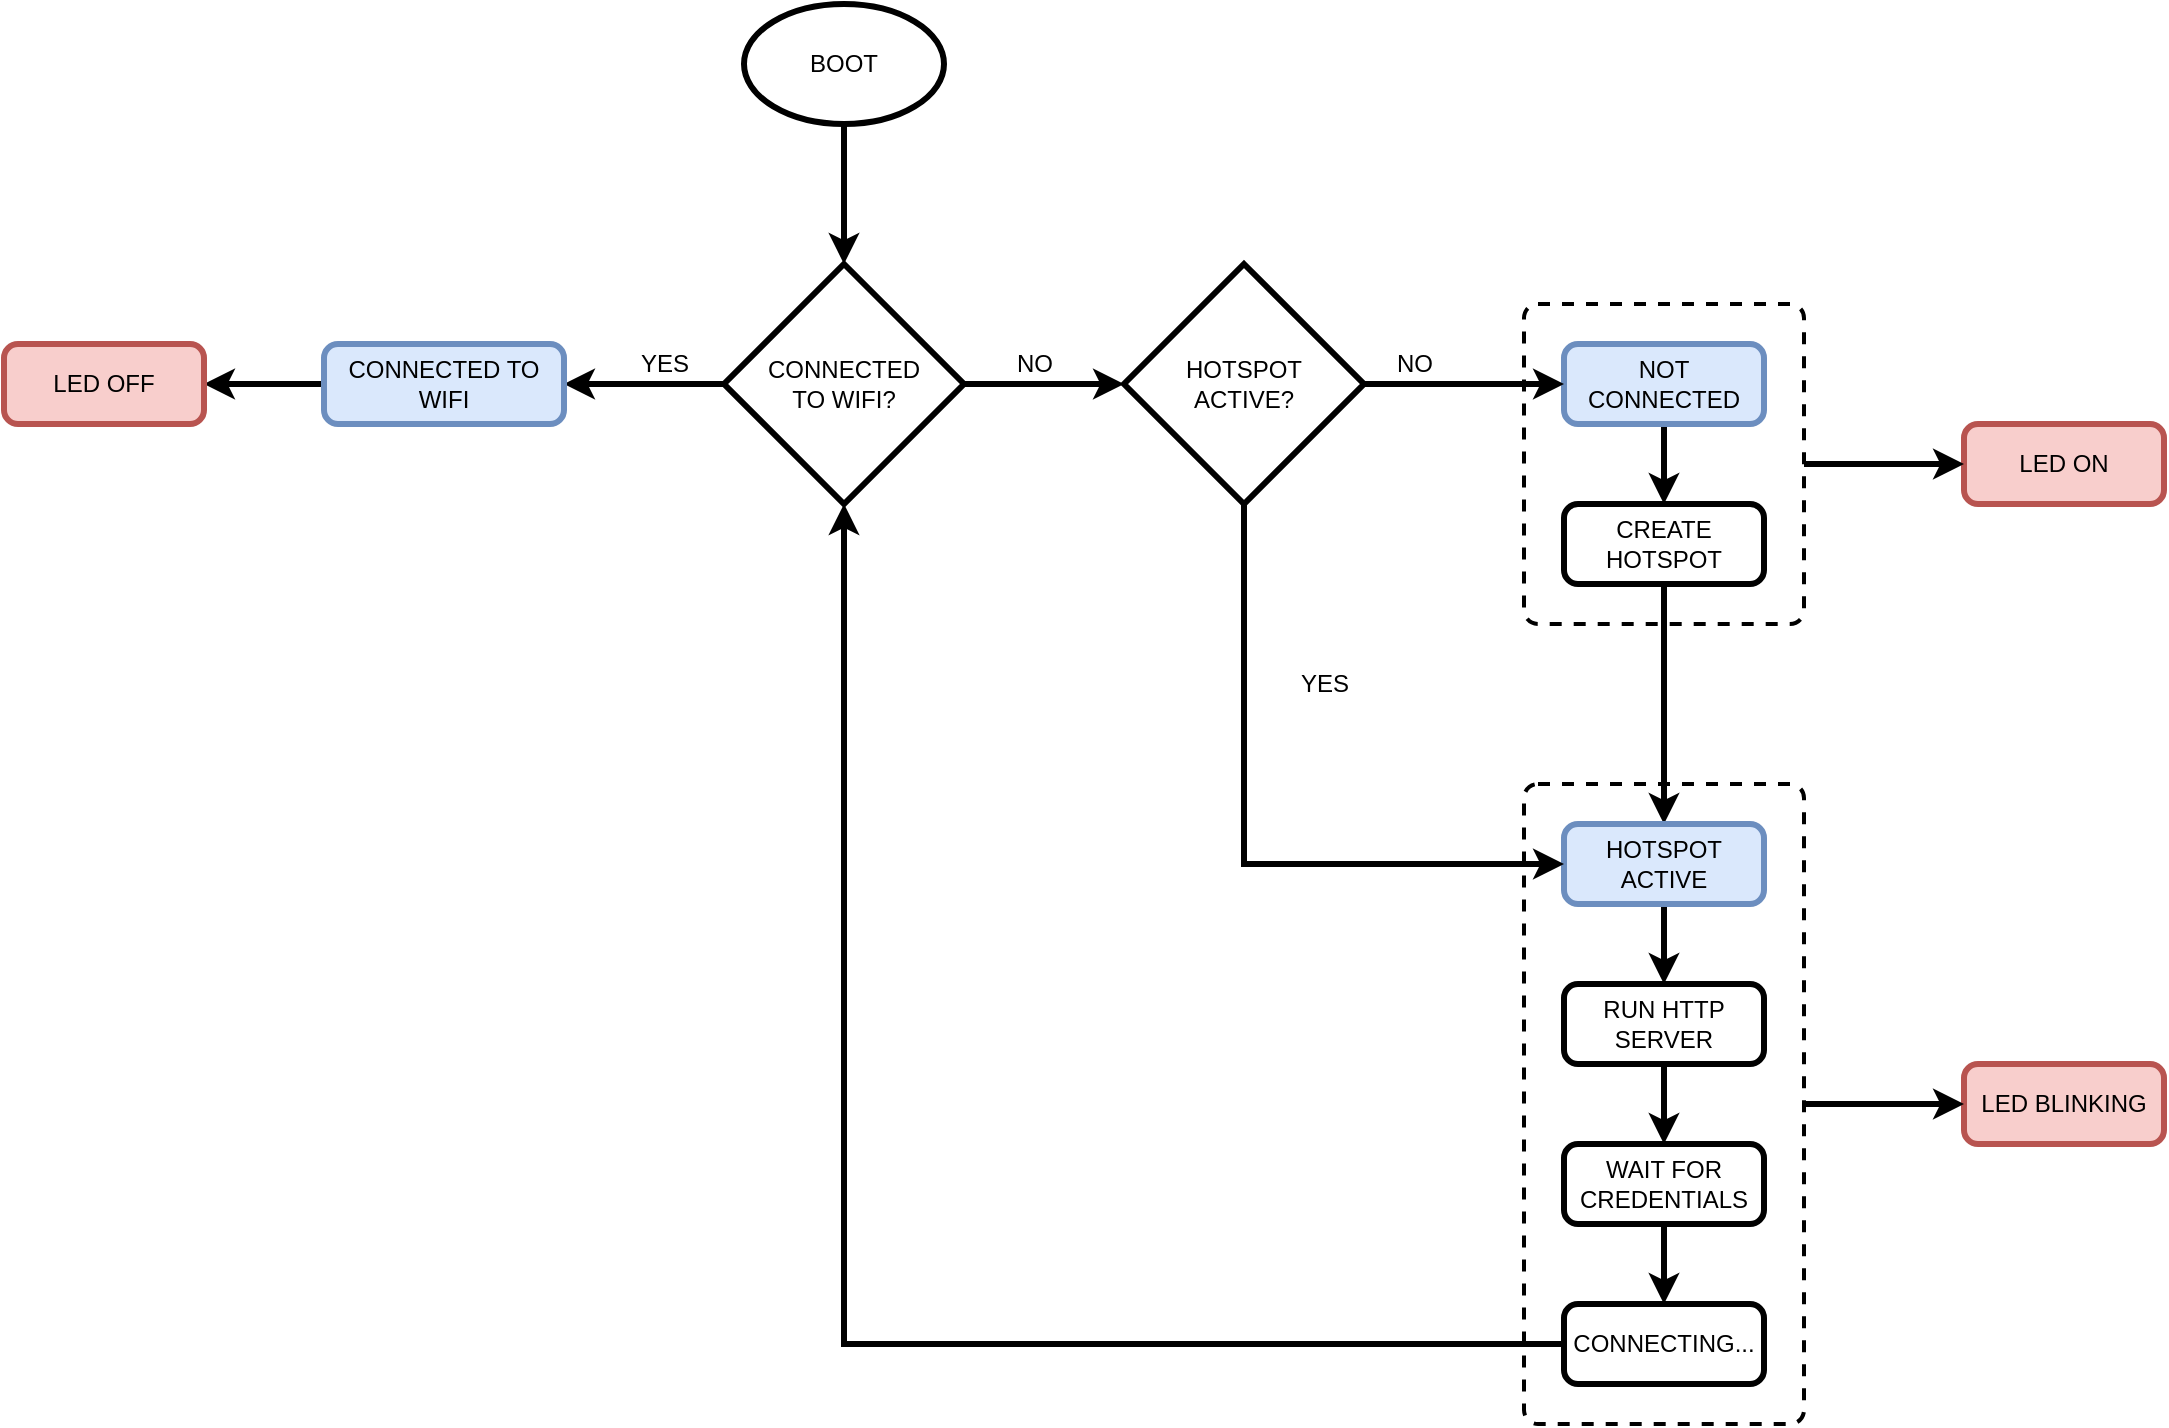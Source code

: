 <mxfile version="16.5.1" type="device"><diagram id="AxEpaxq_vSLOghSMP8F_" name="Pagina-1"><mxGraphModel dx="1422" dy="905" grid="1" gridSize="10" guides="1" tooltips="1" connect="1" arrows="1" fold="1" page="1" pageScale="1" pageWidth="1654" pageHeight="2336" math="0" shadow="0"><root><mxCell id="0"/><mxCell id="1" parent="0"/><mxCell id="MUxtvVnEjNuxNv-pTxA--46" value="" style="rounded=1;whiteSpace=wrap;html=1;absoluteArcSize=1;arcSize=14;strokeWidth=2;fillColor=none;dashed=1;" vertex="1" parent="1"><mxGeometry x="1000" y="180" width="140" height="160" as="geometry"/></mxCell><mxCell id="MUxtvVnEjNuxNv-pTxA--32" value="" style="rounded=1;whiteSpace=wrap;html=1;absoluteArcSize=1;arcSize=14;strokeWidth=2;fillColor=none;dashed=1;" vertex="1" parent="1"><mxGeometry x="1000" y="420" width="140" height="320" as="geometry"/></mxCell><mxCell id="MUxtvVnEjNuxNv-pTxA--37" style="edgeStyle=orthogonalEdgeStyle;rounded=0;orthogonalLoop=1;jettySize=auto;html=1;entryX=1;entryY=0.5;entryDx=0;entryDy=0;strokeWidth=3;" edge="1" parent="1" source="MUxtvVnEjNuxNv-pTxA--6" target="MUxtvVnEjNuxNv-pTxA--11"><mxGeometry relative="1" as="geometry"/></mxCell><mxCell id="MUxtvVnEjNuxNv-pTxA--40" style="edgeStyle=orthogonalEdgeStyle;rounded=0;orthogonalLoop=1;jettySize=auto;html=1;entryX=0;entryY=0.5;entryDx=0;entryDy=0;entryPerimeter=0;strokeWidth=3;" edge="1" parent="1" source="MUxtvVnEjNuxNv-pTxA--6" target="MUxtvVnEjNuxNv-pTxA--39"><mxGeometry relative="1" as="geometry"/></mxCell><mxCell id="MUxtvVnEjNuxNv-pTxA--6" value="CONNECTED&lt;br&gt;TO WIFI?" style="strokeWidth=3;html=1;shape=mxgraph.flowchart.decision;whiteSpace=wrap;" vertex="1" parent="1"><mxGeometry x="600" y="160" width="120" height="120" as="geometry"/></mxCell><mxCell id="MUxtvVnEjNuxNv-pTxA--17" style="edgeStyle=orthogonalEdgeStyle;rounded=0;orthogonalLoop=1;jettySize=auto;html=1;entryX=0.5;entryY=0;entryDx=0;entryDy=0;strokeWidth=3;" edge="1" parent="1" source="MUxtvVnEjNuxNv-pTxA--8" target="MUxtvVnEjNuxNv-pTxA--16"><mxGeometry relative="1" as="geometry"/></mxCell><mxCell id="MUxtvVnEjNuxNv-pTxA--8" value="NOT CONNECTED" style="rounded=1;whiteSpace=wrap;html=1;absoluteArcSize=1;arcSize=14;strokeWidth=3;fillColor=#dae8fc;strokeColor=#6c8ebf;" vertex="1" parent="1"><mxGeometry x="1020" y="200" width="100" height="40" as="geometry"/></mxCell><mxCell id="MUxtvVnEjNuxNv-pTxA--28" style="edgeStyle=orthogonalEdgeStyle;rounded=0;orthogonalLoop=1;jettySize=auto;html=1;entryX=1;entryY=0.5;entryDx=0;entryDy=0;strokeWidth=3;" edge="1" parent="1" source="MUxtvVnEjNuxNv-pTxA--11" target="MUxtvVnEjNuxNv-pTxA--27"><mxGeometry relative="1" as="geometry"/></mxCell><mxCell id="MUxtvVnEjNuxNv-pTxA--11" value="CONNECTED TO WIFI" style="rounded=1;whiteSpace=wrap;html=1;absoluteArcSize=1;arcSize=14;strokeWidth=3;fillColor=#dae8fc;strokeColor=#6c8ebf;" vertex="1" parent="1"><mxGeometry x="400" y="200" width="120" height="40" as="geometry"/></mxCell><mxCell id="MUxtvVnEjNuxNv-pTxA--14" value="LED ON" style="rounded=1;whiteSpace=wrap;html=1;absoluteArcSize=1;arcSize=14;strokeWidth=3;fillColor=#f8cecc;strokeColor=#b85450;" vertex="1" parent="1"><mxGeometry x="1220" y="240" width="100" height="40" as="geometry"/></mxCell><mxCell id="MUxtvVnEjNuxNv-pTxA--19" style="edgeStyle=orthogonalEdgeStyle;rounded=0;orthogonalLoop=1;jettySize=auto;html=1;entryX=0.5;entryY=0;entryDx=0;entryDy=0;strokeWidth=3;" edge="1" parent="1" source="MUxtvVnEjNuxNv-pTxA--16" target="MUxtvVnEjNuxNv-pTxA--18"><mxGeometry relative="1" as="geometry"/></mxCell><mxCell id="MUxtvVnEjNuxNv-pTxA--16" value="CREATE HOTSPOT" style="rounded=1;whiteSpace=wrap;html=1;absoluteArcSize=1;arcSize=14;strokeWidth=3;" vertex="1" parent="1"><mxGeometry x="1020" y="280" width="100" height="40" as="geometry"/></mxCell><mxCell id="MUxtvVnEjNuxNv-pTxA--24" style="edgeStyle=orthogonalEdgeStyle;rounded=0;orthogonalLoop=1;jettySize=auto;html=1;entryX=0.5;entryY=0;entryDx=0;entryDy=0;strokeWidth=3;" edge="1" parent="1" source="MUxtvVnEjNuxNv-pTxA--18" target="MUxtvVnEjNuxNv-pTxA--22"><mxGeometry relative="1" as="geometry"/></mxCell><mxCell id="MUxtvVnEjNuxNv-pTxA--18" value="HOTSPOT ACTIVE" style="rounded=1;whiteSpace=wrap;html=1;absoluteArcSize=1;arcSize=14;strokeWidth=3;fillColor=#dae8fc;strokeColor=#6c8ebf;" vertex="1" parent="1"><mxGeometry x="1020" y="440" width="100" height="40" as="geometry"/></mxCell><mxCell id="MUxtvVnEjNuxNv-pTxA--20" value="LED BLINKING" style="rounded=1;whiteSpace=wrap;html=1;absoluteArcSize=1;arcSize=14;strokeWidth=3;fillColor=#f8cecc;strokeColor=#b85450;" vertex="1" parent="1"><mxGeometry x="1220" y="560" width="100" height="40" as="geometry"/></mxCell><mxCell id="MUxtvVnEjNuxNv-pTxA--26" style="edgeStyle=orthogonalEdgeStyle;rounded=0;orthogonalLoop=1;jettySize=auto;html=1;entryX=0.5;entryY=0;entryDx=0;entryDy=0;strokeWidth=3;" edge="1" parent="1" source="MUxtvVnEjNuxNv-pTxA--22" target="MUxtvVnEjNuxNv-pTxA--25"><mxGeometry relative="1" as="geometry"/></mxCell><mxCell id="MUxtvVnEjNuxNv-pTxA--22" value="RUN HTTP SERVER" style="rounded=1;whiteSpace=wrap;html=1;absoluteArcSize=1;arcSize=14;strokeWidth=3;" vertex="1" parent="1"><mxGeometry x="1020" y="520" width="100" height="40" as="geometry"/></mxCell><mxCell id="MUxtvVnEjNuxNv-pTxA--35" style="edgeStyle=orthogonalEdgeStyle;rounded=0;orthogonalLoop=1;jettySize=auto;html=1;entryX=0.5;entryY=0;entryDx=0;entryDy=0;strokeWidth=3;" edge="1" parent="1" source="MUxtvVnEjNuxNv-pTxA--25" target="MUxtvVnEjNuxNv-pTxA--34"><mxGeometry relative="1" as="geometry"/></mxCell><mxCell id="MUxtvVnEjNuxNv-pTxA--25" value="WAIT FOR CREDENTIALS" style="rounded=1;whiteSpace=wrap;html=1;absoluteArcSize=1;arcSize=14;strokeWidth=3;" vertex="1" parent="1"><mxGeometry x="1020" y="600" width="100" height="40" as="geometry"/></mxCell><mxCell id="MUxtvVnEjNuxNv-pTxA--27" value="LED OFF" style="rounded=1;whiteSpace=wrap;html=1;absoluteArcSize=1;arcSize=14;strokeWidth=3;fillColor=#f8cecc;strokeColor=#b85450;" vertex="1" parent="1"><mxGeometry x="240" y="200" width="100" height="40" as="geometry"/></mxCell><mxCell id="MUxtvVnEjNuxNv-pTxA--29" value="YES" style="text;html=1;align=center;verticalAlign=middle;resizable=0;points=[];autosize=1;strokeColor=none;fillColor=none;" vertex="1" parent="1"><mxGeometry x="550" y="200" width="40" height="20" as="geometry"/></mxCell><mxCell id="MUxtvVnEjNuxNv-pTxA--33" style="edgeStyle=orthogonalEdgeStyle;rounded=0;orthogonalLoop=1;jettySize=auto;html=1;strokeWidth=3;" edge="1" parent="1" source="MUxtvVnEjNuxNv-pTxA--32" target="MUxtvVnEjNuxNv-pTxA--20"><mxGeometry relative="1" as="geometry"/></mxCell><mxCell id="MUxtvVnEjNuxNv-pTxA--38" style="edgeStyle=orthogonalEdgeStyle;rounded=0;orthogonalLoop=1;jettySize=auto;html=1;entryX=0.5;entryY=1;entryDx=0;entryDy=0;entryPerimeter=0;strokeWidth=3;" edge="1" parent="1" source="MUxtvVnEjNuxNv-pTxA--34" target="MUxtvVnEjNuxNv-pTxA--6"><mxGeometry relative="1" as="geometry"/></mxCell><mxCell id="MUxtvVnEjNuxNv-pTxA--34" value="CONNECTING..." style="rounded=1;whiteSpace=wrap;html=1;absoluteArcSize=1;arcSize=14;strokeWidth=3;" vertex="1" parent="1"><mxGeometry x="1020" y="680" width="100" height="40" as="geometry"/></mxCell><mxCell id="MUxtvVnEjNuxNv-pTxA--41" style="edgeStyle=orthogonalEdgeStyle;rounded=0;orthogonalLoop=1;jettySize=auto;html=1;entryX=0;entryY=0.5;entryDx=0;entryDy=0;strokeWidth=3;" edge="1" parent="1" source="MUxtvVnEjNuxNv-pTxA--39" target="MUxtvVnEjNuxNv-pTxA--8"><mxGeometry relative="1" as="geometry"/></mxCell><mxCell id="MUxtvVnEjNuxNv-pTxA--43" style="edgeStyle=orthogonalEdgeStyle;rounded=0;orthogonalLoop=1;jettySize=auto;html=1;entryX=0;entryY=0.5;entryDx=0;entryDy=0;exitX=0.5;exitY=1;exitDx=0;exitDy=0;exitPerimeter=0;strokeWidth=3;" edge="1" parent="1" source="MUxtvVnEjNuxNv-pTxA--39" target="MUxtvVnEjNuxNv-pTxA--18"><mxGeometry relative="1" as="geometry"/></mxCell><mxCell id="MUxtvVnEjNuxNv-pTxA--39" value="HOTSPOT&lt;br&gt;ACTIVE?" style="strokeWidth=3;html=1;shape=mxgraph.flowchart.decision;whiteSpace=wrap;" vertex="1" parent="1"><mxGeometry x="800" y="160" width="120" height="120" as="geometry"/></mxCell><mxCell id="MUxtvVnEjNuxNv-pTxA--42" value="NO" style="text;html=1;align=center;verticalAlign=middle;resizable=0;points=[];autosize=1;strokeColor=none;fillColor=none;" vertex="1" parent="1"><mxGeometry x="740" y="200" width="30" height="20" as="geometry"/></mxCell><mxCell id="MUxtvVnEjNuxNv-pTxA--44" value="YES" style="text;html=1;align=center;verticalAlign=middle;resizable=0;points=[];autosize=1;strokeColor=none;fillColor=none;" vertex="1" parent="1"><mxGeometry x="880" y="360" width="40" height="20" as="geometry"/></mxCell><mxCell id="MUxtvVnEjNuxNv-pTxA--45" value="NO" style="text;html=1;align=center;verticalAlign=middle;resizable=0;points=[];autosize=1;strokeColor=none;fillColor=none;" vertex="1" parent="1"><mxGeometry x="930" y="200" width="30" height="20" as="geometry"/></mxCell><mxCell id="MUxtvVnEjNuxNv-pTxA--47" style="edgeStyle=orthogonalEdgeStyle;rounded=0;orthogonalLoop=1;jettySize=auto;html=1;strokeWidth=3;" edge="1" parent="1" source="MUxtvVnEjNuxNv-pTxA--46" target="MUxtvVnEjNuxNv-pTxA--14"><mxGeometry relative="1" as="geometry"/></mxCell><mxCell id="MUxtvVnEjNuxNv-pTxA--49" style="edgeStyle=orthogonalEdgeStyle;rounded=0;orthogonalLoop=1;jettySize=auto;html=1;entryX=0.5;entryY=0;entryDx=0;entryDy=0;entryPerimeter=0;strokeWidth=3;" edge="1" parent="1" source="MUxtvVnEjNuxNv-pTxA--48" target="MUxtvVnEjNuxNv-pTxA--6"><mxGeometry relative="1" as="geometry"/></mxCell><mxCell id="MUxtvVnEjNuxNv-pTxA--48" value="BOOT" style="strokeWidth=3;html=1;shape=mxgraph.flowchart.start_1;whiteSpace=wrap;fillColor=none;" vertex="1" parent="1"><mxGeometry x="610" y="30" width="100" height="60" as="geometry"/></mxCell></root></mxGraphModel></diagram></mxfile>